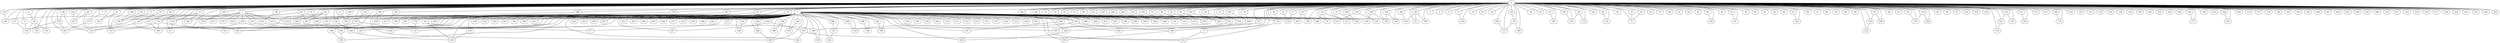 
graph graphname {
    0 -- 1
0 -- 2
0 -- 3
0 -- 4
0 -- 5
0 -- 6
0 -- 7
0 -- 8
0 -- 9
0 -- 10
0 -- 11
0 -- 12
0 -- 13
0 -- 14
0 -- 15
0 -- 16
0 -- 17
0 -- 18
0 -- 19
0 -- 20
0 -- 21
0 -- 22
0 -- 23
0 -- 24
0 -- 25
0 -- 26
0 -- 27
0 -- 28
0 -- 29
0 -- 30
0 -- 31
0 -- 32
0 -- 33
0 -- 34
0 -- 35
0 -- 36
0 -- 37
0 -- 38
0 -- 39
0 -- 40
0 -- 41
0 -- 42
0 -- 43
0 -- 44
0 -- 45
0 -- 46
0 -- 47
0 -- 48
0 -- 49
0 -- 50
0 -- 51
0 -- 52
0 -- 53
0 -- 54
0 -- 55
0 -- 56
0 -- 57
0 -- 58
0 -- 59
0 -- 60
0 -- 61
0 -- 62
0 -- 63
0 -- 64
0 -- 65
0 -- 66
0 -- 67
0 -- 68
0 -- 69
0 -- 70
0 -- 71
0 -- 72
0 -- 73
0 -- 74
0 -- 75
0 -- 76
0 -- 77
0 -- 78
0 -- 79
0 -- 80
0 -- 81
0 -- 82
0 -- 83
0 -- 84
0 -- 85
0 -- 86
0 -- 87
0 -- 88
0 -- 89
0 -- 90
0 -- 91
0 -- 92
0 -- 93
0 -- 94
0 -- 95
0 -- 96
0 -- 97
0 -- 98
0 -- 99
0 -- 100
0 -- 101
0 -- 102
0 -- 103
0 -- 104
0 -- 105
0 -- 106
0 -- 107
0 -- 108
0 -- 109
0 -- 110
0 -- 111
0 -- 112
0 -- 113
0 -- 114
0 -- 115
0 -- 116
0 -- 117
0 -- 118
0 -- 119
0 -- 120
0 -- 121
0 -- 122
0 -- 123
0 -- 124
0 -- 125
0 -- 126
0 -- 127
0 -- 128
0 -- 129
0 -- 130
0 -- 131
0 -- 132
0 -- 133
0 -- 134
0 -- 135
0 -- 136
0 -- 137
0 -- 138
0 -- 139
0 -- 140
0 -- 141
0 -- 142
0 -- 143
0 -- 144
0 -- 145
0 -- 146
0 -- 147
0 -- 148
0 -- 149
0 -- 150
0 -- 151
0 -- 152
0 -- 153
0 -- 154
0 -- 155
0 -- 156
0 -- 157
0 -- 158
0 -- 159
0 -- 160
0 -- 161
0 -- 162
0 -- 163
0 -- 164
0 -- 165
0 -- 166
0 -- 167
0 -- 168
0 -- 169
0 -- 170
0 -- 171
0 -- 172
0 -- 173
0 -- 174
0 -- 175
0 -- 176
0 -- 177
0 -- 178
0 -- 179
0 -- 180
0 -- 181
0 -- 182
0 -- 183
0 -- 184
0 -- 185
0 -- 186
0 -- 187
0 -- 188
0 -- 189
0 -- 190
0 -- 191
0 -- 192
0 -- 193
0 -- 194
0 -- 195
0 -- 196
0 -- 197
0 -- 198
0 -- 199
0 -- 200
0 -- 201
0 -- 202
0 -- 203
0 -- 204
0 -- 205
0 -- 206
0 -- 207
0 -- 208
0 -- 209
0 -- 210
0 -- 211
0 -- 212
0 -- 213
0 -- 214
0 -- 215
0 -- 216
0 -- 217
0 -- 218
0 -- 219
0 -- 220
0 -- 221
0 -- 222
0 -- 223
0 -- 224
0 -- 225
1 -- 226
1 -- 227
1 -- 228
1 -- 229
1 -- 230
1 -- 231
1 -- 232
1 -- 233
1 -- 234
1 -- 235
2 -- 236
2 -- 237
2 -- 238
2 -- 239
2 -- 240
2 -- 241
2 -- 242
2 -- 243
2 -- 244
2 -- 245
2 -- 246
2 -- 247
2 -- 248
2 -- 249
2 -- 250
2 -- 251
2 -- 252
2 -- 253
2 -- 254
2 -- 255
2 -- 256
2 -- 257
2 -- 258
2 -- 259
2 -- 260
2 -- 261
2 -- 262
2 -- 263
2 -- 264
2 -- 265
2 -- 266
2 -- 267
2 -- 268
2 -- 269
2 -- 270
2 -- 271
2 -- 272
2 -- 273
2 -- 274
2 -- 275
2 -- 276
2 -- 277
2 -- 278
2 -- 279
2 -- 280
2 -- 281
2 -- 282
2 -- 283
2 -- 284
2 -- 285
2 -- 286
2 -- 287
2 -- 288
2 -- 289
2 -- 290
2 -- 291
2 -- 292
2 -- 293
2 -- 294
2 -- 295
2 -- 296
2 -- 297
2 -- 298
2 -- 299
2 -- 300
2 -- 301
2 -- 302
2 -- 303
2 -- 304
2 -- 305
2 -- 306
2 -- 307
2 -- 308
2 -- 309
2 -- 310
2 -- 311
2 -- 312
2 -- 313
2 -- 314
2 -- 315
2 -- 316
2 -- 317
2 -- 318
2 -- 319
2 -- 320
2 -- 321
2 -- 322
2 -- 323
2 -- 324
2 -- 325
2 -- 326
2 -- 327
2 -- 328
2 -- 329
2 -- 330
2 -- 331
2 -- 332
2 -- 333
2 -- 334
2 -- 335
2 -- 336
2 -- 337
2 -- 338
2 -- 339
2 -- 340
2 -- 341
2 -- 342
2 -- 343
2 -- 344
2 -- 345
2 -- 346
2 -- 347
2 -- 348
2 -- 349
2 -- 146
5 -- 236
7 -- 115
8 -- 126
9 -- 329
9 -- 46
11 -- 300
11 -- 239
12 -- 24
13 -- 289
15 -- 79
15 -- 186
15 -- 342
17 -- 279
18 -- 78
19 -- 286
19 -- 213
19 -- 35
21 -- 39
22 -- 279
24 -- 290
24 -- 263
25 -- 185
26 -- 172
26 -- 143
27 -- 287
29 -- 174
31 -- 219
32 -- 71
34 -- 290
34 -- 122
36 -- 58
38 -- 232
39 -- 138
39 -- 236
39 -- 159
41 -- 151
41 -- 183
43 -- 265
43 -- 58
46 -- 240
47 -- 272
48 -- 144
49 -- 109
49 -- 51
49 -- 333
52 -- 81
53 -- 142
53 -- 293
54 -- 71
56 -- 122
57 -- 273
58 -- 332
59 -- 123
61 -- 236
63 -- 239
65 -- 274
65 -- 215
67 -- 162
68 -- 257
70 -- 208
73 -- 266
74 -- 284
74 -- 186
75 -- 269
76 -- 169
77 -- 332
78 -- 111
78 -- 189
79 -- 321
79 -- 300
79 -- 151
80 -- 142
85 -- 301
85 -- 253
85 -- 234
85 -- 100
87 -- 129
87 -- 200
88 -- 143
89 -- 278
92 -- 135
95 -- 294
96 -- 270
96 -- 122
98 -- 274
98 -- 139
99 -- 333
102 -- 122
105 -- 308
106 -- 111
107 -- 170
107 -- 301
108 -- 329
110 -- 141
110 -- 193
112 -- 198
114 -- 116
115 -- 201
116 -- 186
116 -- 327
118 -- 134
118 -- 331
119 -- 206
119 -- 135
120 -- 179
121 -- 298
122 -- 307
123 -- 300
127 -- 281
127 -- 190
128 -- 140
128 -- 195
129 -- 222
130 -- 146
137 -- 337
139 -- 201
139 -- 236
141 -- 154
142 -- 339
142 -- 169
148 -- 239
150 -- 318
150 -- 273
152 -- 215
157 -- 235
157 -- 201
158 -- 177
161 -- 328
164 -- 181
166 -- 229
167 -- 299
168 -- 289
169 -- 285
170 -- 171
178 -- 261
180 -- 195
180 -- 320
184 -- 258
188 -- 338
194 -- 340
199 -- 254
199 -- 348
205 -- 208
208 -- 262
219 -- 238
227 -- 260
228 -- 300
228 -- 292
232 -- 295
233 -- 240
234 -- 277
235 -- 274
238 -- 283
240 -- 263
244 -- 268
246 -- 319
248 -- 346
248 -- 348
249 -- 339
250 -- 297
250 -- 267
255 -- 263
267 -- 344
267 -- 332
268 -- 348
278 -- 327
288 -- 336
290 -- 303
291 -- 309
292 -- 338
296 -- 313
313 -- 326
316 -- 334
340 -- 341

}

